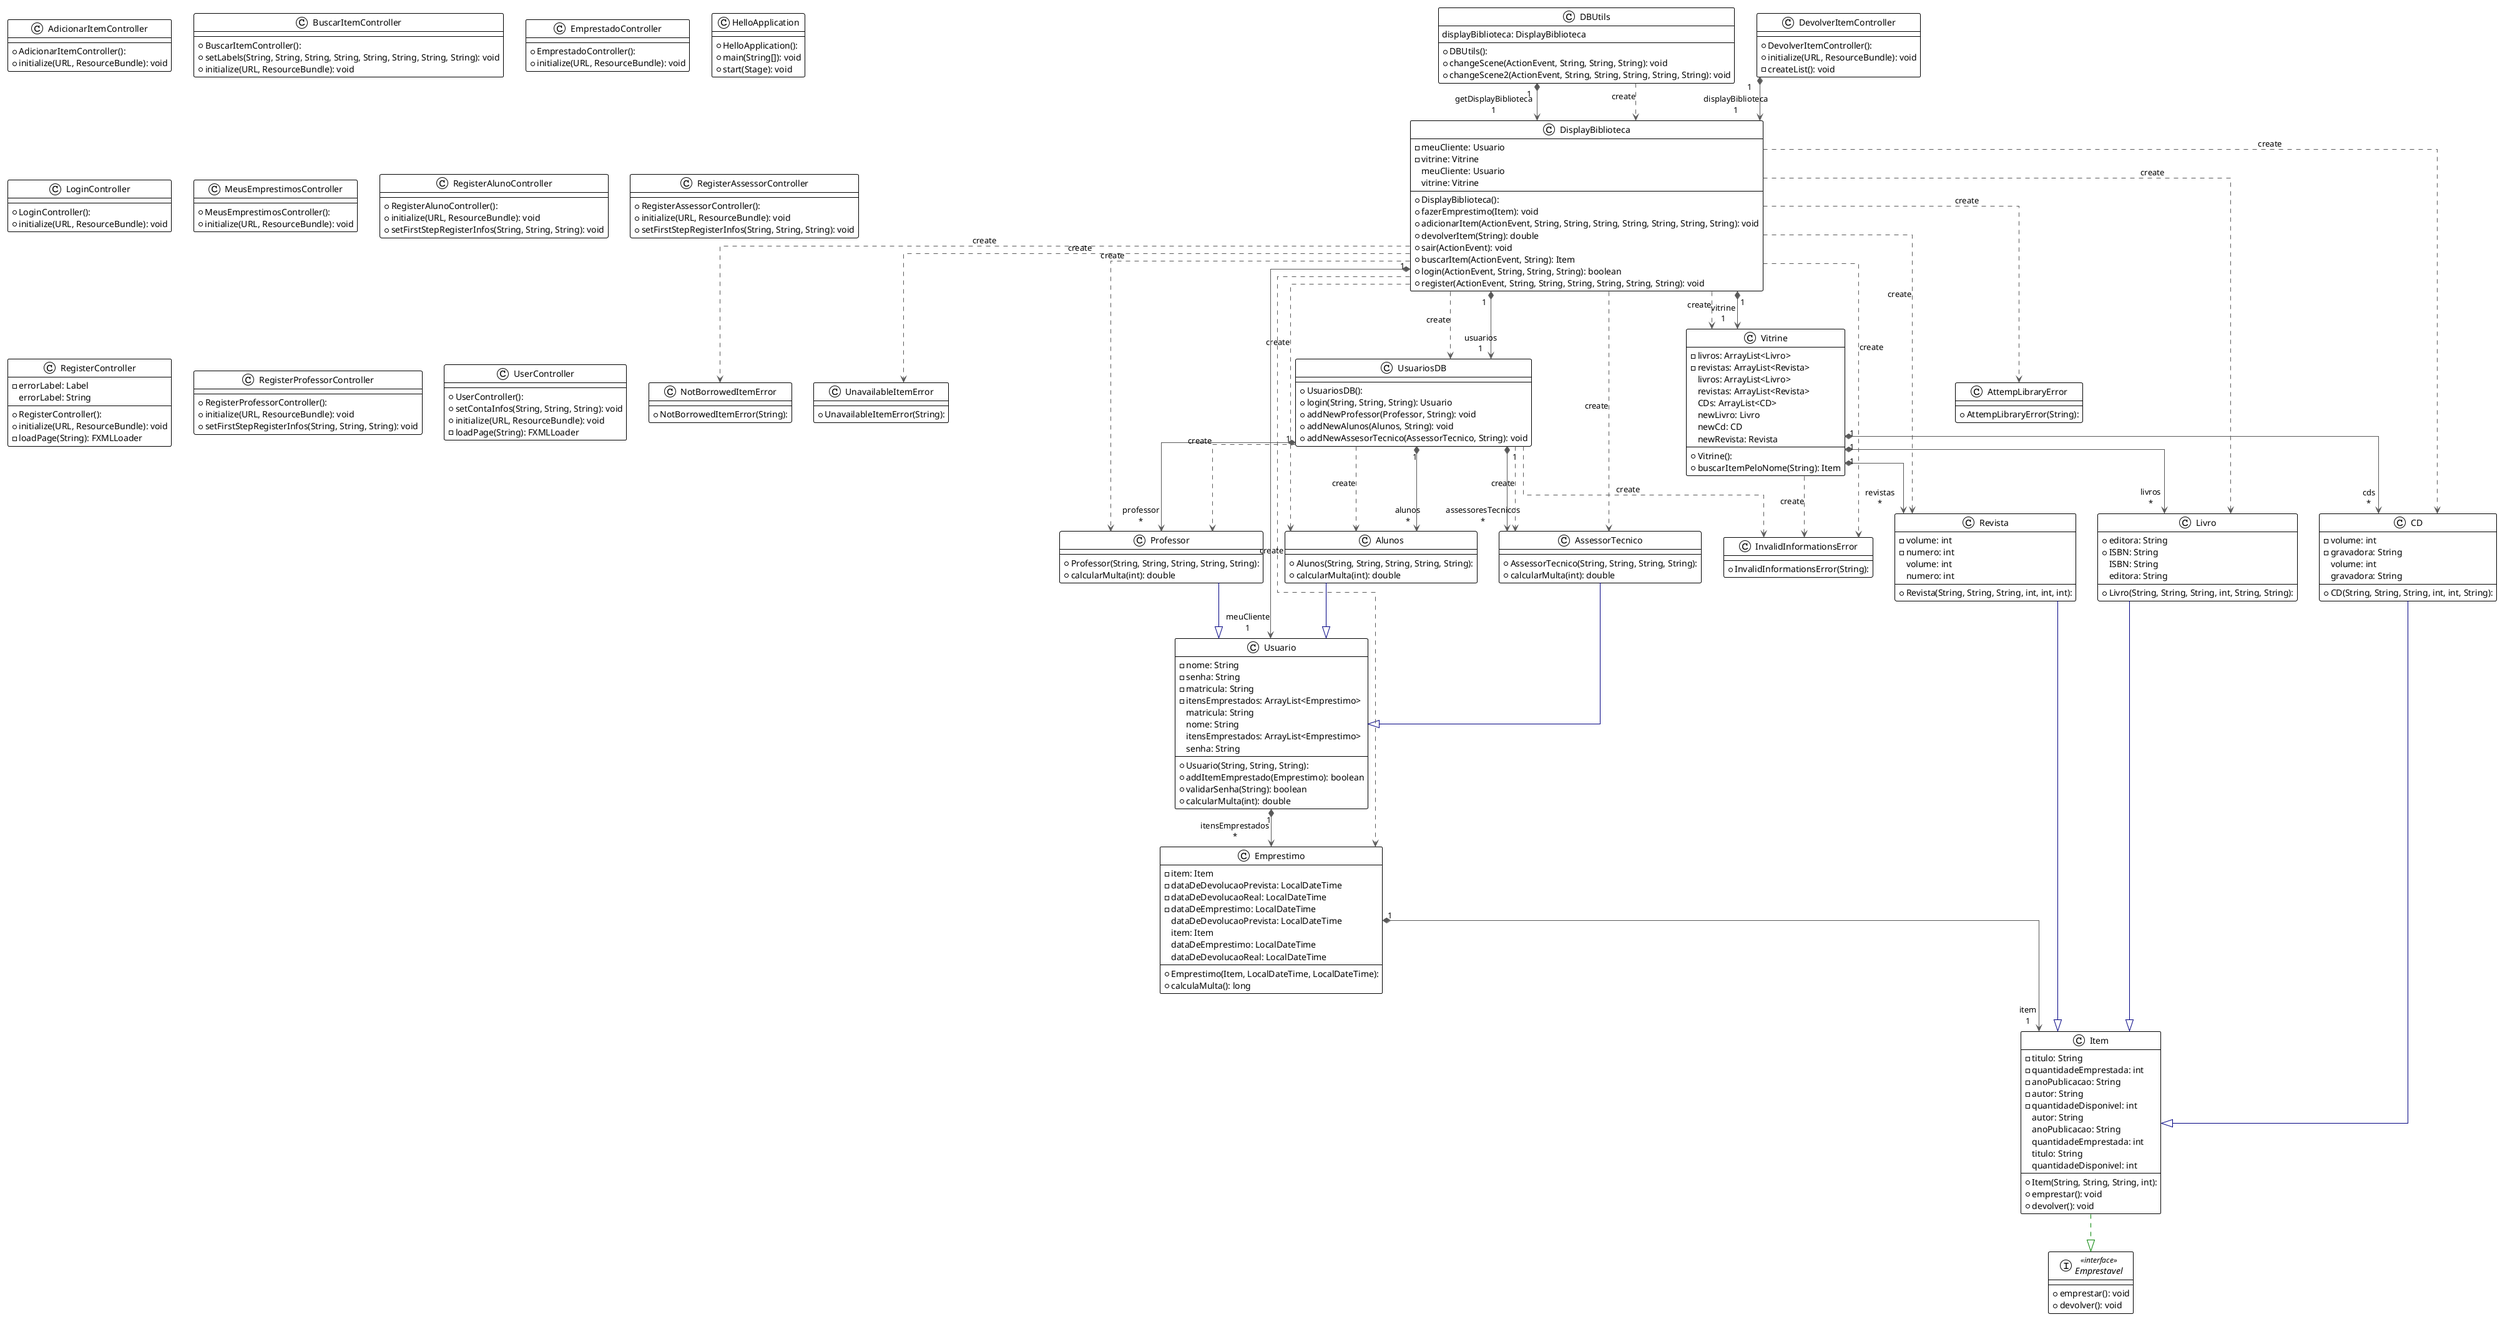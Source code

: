 @startuml

!theme plain
top to bottom direction
skinparam linetype ortho

class AdicionarItemController {
  + AdicionarItemController(): 
  + initialize(URL, ResourceBundle): void
}
class Alunos {
  + Alunos(String, String, String, String, String): 
  + calcularMulta(int): double
}
class AssessorTecnico {
  + AssessorTecnico(String, String, String, String): 
  + calcularMulta(int): double
}
class AttempLibraryError {
  + AttempLibraryError(String): 
}
class BuscarItemController {
  + BuscarItemController(): 
  + setLabels(String, String, String, String, String, String, String, String): void
  + initialize(URL, ResourceBundle): void
}
class CD {
  + CD(String, String, String, int, int, String): 
  - volume: int
  - gravadora: String
   volume: int
   gravadora: String
}
class DBUtils {
  + DBUtils(): 
  + changeScene(ActionEvent, String, String, String): void
  + changeScene2(ActionEvent, String, String, String, String, String): void
   displayBiblioteca: DisplayBiblioteca
}
class DevolverItemController {
  + DevolverItemController(): 
  + initialize(URL, ResourceBundle): void
  - createList(): void
}
class DisplayBiblioteca {
  + DisplayBiblioteca(): 
  - meuCliente: Usuario
  - vitrine: Vitrine
  + fazerEmprestimo(Item): void
  + adicionarItem(ActionEvent, String, String, String, String, String, String, String): void
  + devolverItem(String): double
  + sair(ActionEvent): void
  + buscarItem(ActionEvent, String): Item
  + login(ActionEvent, String, String, String): boolean
  + register(ActionEvent, String, String, String, String, String, String): void
   meuCliente: Usuario
   vitrine: Vitrine
}
class EmprestadoController {
  + EmprestadoController(): 
  + initialize(URL, ResourceBundle): void
}
interface Emprestavel << interface >> {
  + emprestar(): void
  + devolver(): void
}
class Emprestimo {
  + Emprestimo(Item, LocalDateTime, LocalDateTime): 
  - item: Item
  - dataDeDevolucaoPrevista: LocalDateTime
  - dataDeDevolucaoReal: LocalDateTime
  - dataDeEmprestimo: LocalDateTime
  + calculaMulta(): long
   dataDeDevolucaoPrevista: LocalDateTime
   item: Item
   dataDeEmprestimo: LocalDateTime
   dataDeDevolucaoReal: LocalDateTime
}
class HelloApplication {
  + HelloApplication(): 
  + main(String[]): void
  + start(Stage): void
}
class InvalidInformationsError {
  + InvalidInformationsError(String): 
}
class Item {
  + Item(String, String, String, int): 
  - titulo: String
  - quantidadeEmprestada: int
  - anoPublicacao: String
  - autor: String
  - quantidadeDisponivel: int
  + emprestar(): void
  + devolver(): void
   autor: String
   anoPublicacao: String
   quantidadeEmprestada: int
   titulo: String
   quantidadeDisponivel: int
}
class Livro {
  + Livro(String, String, String, int, String, String): 
  + editora: String
  + ISBN: String
   ISBN: String
   editora: String
}
class LoginController {
  + LoginController(): 
  + initialize(URL, ResourceBundle): void
}
class MeusEmprestimosController {
  + MeusEmprestimosController(): 
  + initialize(URL, ResourceBundle): void
}
class NotBorrowedItemError {
  + NotBorrowedItemError(String): 
}
class Professor {
  + Professor(String, String, String, String, String): 
  + calcularMulta(int): double
}
class RegisterAlunoController {
  + RegisterAlunoController(): 
  + initialize(URL, ResourceBundle): void
  + setFirstStepRegisterInfos(String, String, String): void
}
class RegisterAssessorController {
  + RegisterAssessorController(): 
  + initialize(URL, ResourceBundle): void
  + setFirstStepRegisterInfos(String, String, String): void
}
class RegisterController {
  + RegisterController(): 
  - errorLabel: Label
  + initialize(URL, ResourceBundle): void
  - loadPage(String): FXMLLoader
   errorLabel: String
}
class RegisterProfessorController {
  + RegisterProfessorController(): 
  + initialize(URL, ResourceBundle): void
  + setFirstStepRegisterInfos(String, String, String): void
}
class Revista {
  + Revista(String, String, String, int, int, int): 
  - volume: int
  - numero: int
   volume: int
   numero: int
}
class UnavailableItemError {
  + UnavailableItemError(String): 
}
class UserController {
  + UserController(): 
  + setContaInfos(String, String, String): void
  + initialize(URL, ResourceBundle): void
  - loadPage(String): FXMLLoader
}
class Usuario {
  + Usuario(String, String, String): 
  - nome: String
  - senha: String
  - matricula: String
  - itensEmprestados: ArrayList<Emprestimo>
  + addItemEmprestado(Emprestimo): boolean
  + validarSenha(String): boolean
  + calcularMulta(int): double
   matricula: String
   nome: String
   itensEmprestados: ArrayList<Emprestimo>
   senha: String
}
class UsuariosDB {
  + UsuariosDB(): 
  + login(String, String, String): Usuario
  + addNewProfessor(Professor, String): void
  + addNewAlunos(Alunos, String): void
  + addNewAssesorTecnico(AssessorTecnico, String): void
}
class Vitrine {
  + Vitrine(): 
  - livros: ArrayList<Livro>
  - revistas: ArrayList<Revista>
  + buscarItemPeloNome(String): Item
   livros: ArrayList<Livro>
   revistas: ArrayList<Revista>
   CDs: ArrayList<CD>
   newLivro: Livro
   newCd: CD
   newRevista: Revista
}

Alunos                       -[#000082,plain]-^  Usuario                     
AssessorTecnico              -[#000082,plain]-^  Usuario                     
CD                           -[#000082,plain]-^  Item                        
DBUtils                     "1" *-[#595959,plain]-> "getDisplayBiblioteca\n1" DisplayBiblioteca           
DBUtils                      -[#595959,dashed]->  DisplayBiblioteca           : "«create»"
DevolverItemController      "1" *-[#595959,plain]-> "displayBiblioteca\n1" DisplayBiblioteca           
DisplayBiblioteca            -[#595959,dashed]->  Alunos                      : "«create»"
DisplayBiblioteca            -[#595959,dashed]->  AssessorTecnico             : "«create»"
DisplayBiblioteca            -[#595959,dashed]->  AttempLibraryError          : "«create»"
DisplayBiblioteca            -[#595959,dashed]->  CD                          : "«create»"
DisplayBiblioteca            -[#595959,dashed]->  Emprestimo                  : "«create»"
DisplayBiblioteca            -[#595959,dashed]->  InvalidInformationsError    : "«create»"
DisplayBiblioteca            -[#595959,dashed]->  Livro                       : "«create»"
DisplayBiblioteca            -[#595959,dashed]->  NotBorrowedItemError        : "«create»"
DisplayBiblioteca            -[#595959,dashed]->  Professor                   : "«create»"
DisplayBiblioteca            -[#595959,dashed]->  Revista                     : "«create»"
DisplayBiblioteca            -[#595959,dashed]->  UnavailableItemError        : "«create»"
DisplayBiblioteca           "1" *-[#595959,plain]-> "meuCliente\n1" Usuario                     
DisplayBiblioteca            -[#595959,dashed]->  UsuariosDB                  : "«create»"
DisplayBiblioteca           "1" *-[#595959,plain]-> "usuarios\n1" UsuariosDB                  
DisplayBiblioteca            -[#595959,dashed]->  Vitrine                     : "«create»"
DisplayBiblioteca           "1" *-[#595959,plain]-> "vitrine\n1" Vitrine                     
Emprestimo                  "1" *-[#595959,plain]-> "item\n1" Item                        
Item                         -[#008200,dashed]-^  Emprestavel                 
Livro                        -[#000082,plain]-^  Item                        
Professor                    -[#000082,plain]-^  Usuario                     
Revista                      -[#000082,plain]-^  Item                        
Usuario                     "1" *-[#595959,plain]-> "itensEmprestados\n*" Emprestimo                  
UsuariosDB                   -[#595959,dashed]->  Alunos                      : "«create»"
UsuariosDB                  "1" *-[#595959,plain]-> "alunos\n*" Alunos                      
UsuariosDB                  "1" *-[#595959,plain]-> "assessoresTecnicos\n*" AssessorTecnico             
UsuariosDB                   -[#595959,dashed]->  AssessorTecnico             : "«create»"
UsuariosDB                   -[#595959,dashed]->  InvalidInformationsError    : "«create»"
UsuariosDB                  "1" *-[#595959,plain]-> "professor\n*" Professor                   
UsuariosDB                   -[#595959,dashed]->  Professor                   : "«create»"
Vitrine                     "1" *-[#595959,plain]-> "cds\n*" CD                          
Vitrine                      -[#595959,dashed]->  InvalidInformationsError    : "«create»"
Vitrine                     "1" *-[#595959,plain]-> "livros\n*" Livro                       
Vitrine                     "1" *-[#595959,plain]-> "revistas\n*" Revista                     
@enduml
